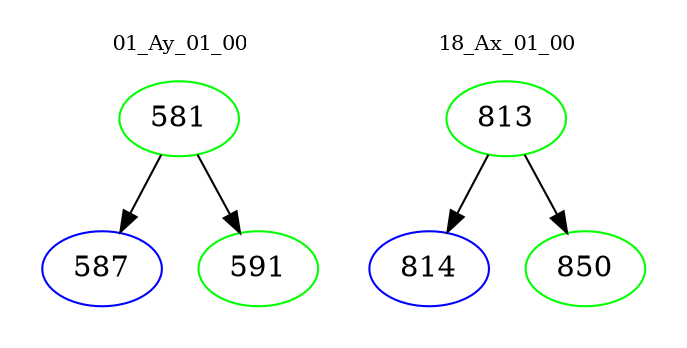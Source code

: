 digraph{
subgraph cluster_0 {
color = white
label = "01_Ay_01_00";
fontsize=10;
T0_581 [label="581", color="green"]
T0_581 -> T0_587 [color="black"]
T0_587 [label="587", color="blue"]
T0_581 -> T0_591 [color="black"]
T0_591 [label="591", color="green"]
}
subgraph cluster_1 {
color = white
label = "18_Ax_01_00";
fontsize=10;
T1_813 [label="813", color="green"]
T1_813 -> T1_814 [color="black"]
T1_814 [label="814", color="blue"]
T1_813 -> T1_850 [color="black"]
T1_850 [label="850", color="green"]
}
}
